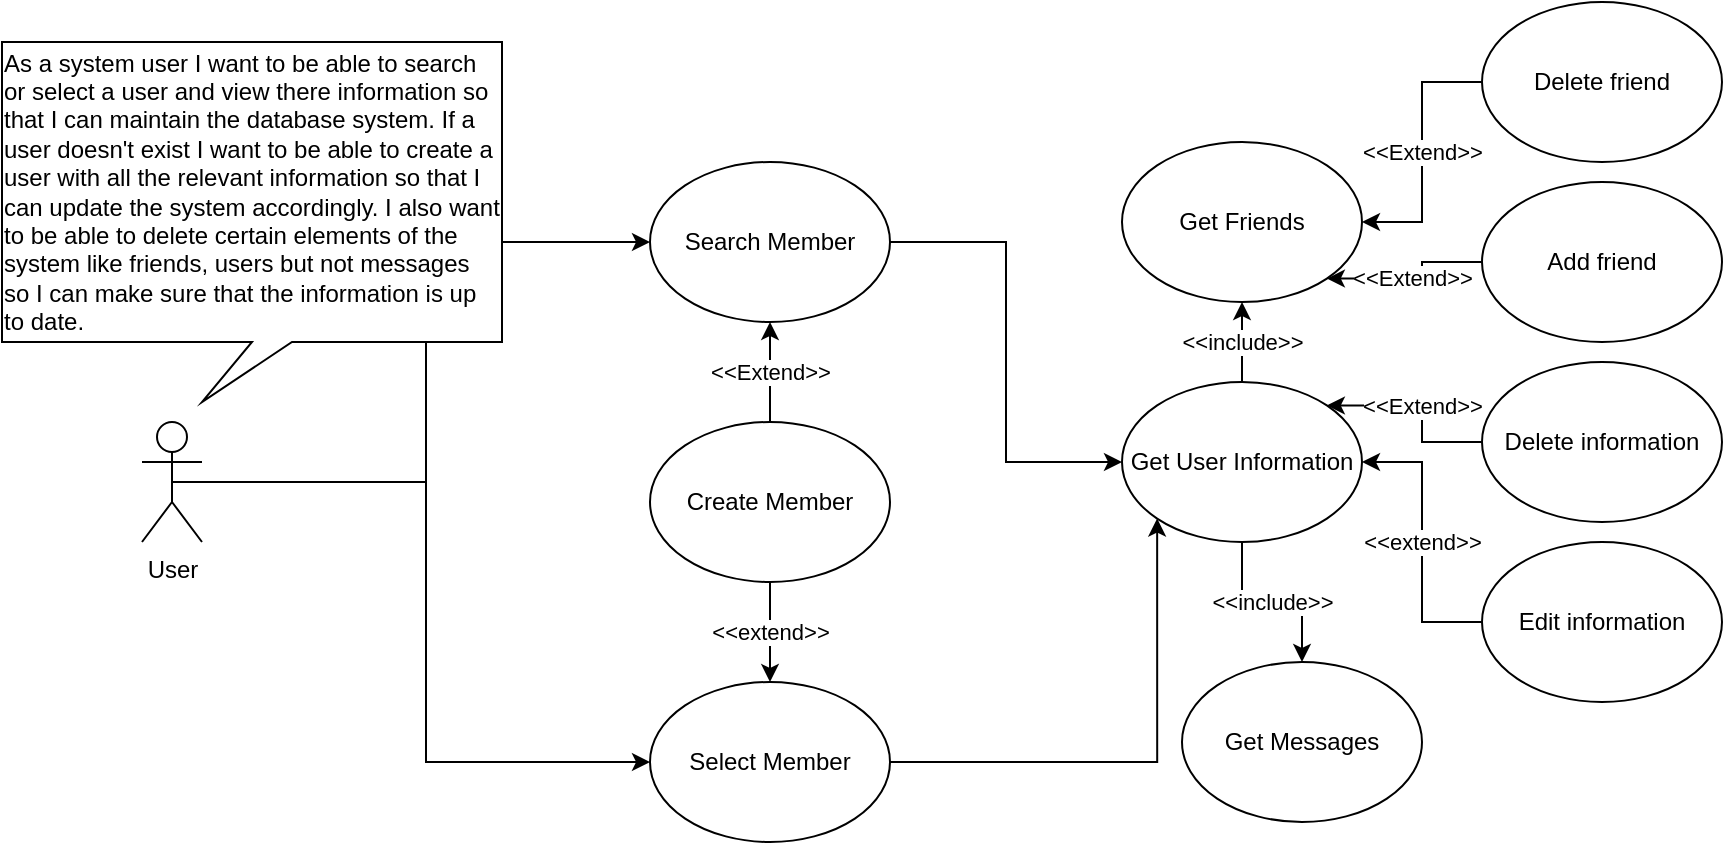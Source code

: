 <mxfile version="12.9.10" type="onedrive"><diagram id="tuytFjZmXLOkF8wcBUU2" name="Page-1"><mxGraphModel dx="1662" dy="762" grid="1" gridSize="10" guides="1" tooltips="1" connect="1" arrows="1" fold="1" page="1" pageScale="1" pageWidth="827" pageHeight="1169" math="0" shadow="0"><root><mxCell id="0"/><mxCell id="1" parent="0"/><mxCell id="xZuyIRMVj6qlAnVocp-I-2" style="edgeStyle=orthogonalEdgeStyle;rounded=0;orthogonalLoop=1;jettySize=auto;html=1;exitX=0.5;exitY=0.5;exitDx=0;exitDy=0;exitPerimeter=0;entryX=0;entryY=0.5;entryDx=0;entryDy=0;" parent="1" source="o2Bbe1IIOi0HGbgsxHht-5" target="xZuyIRMVj6qlAnVocp-I-1" edge="1"><mxGeometry relative="1" as="geometry"/></mxCell><mxCell id="xZuyIRMVj6qlAnVocp-I-14" style="edgeStyle=orthogonalEdgeStyle;rounded=0;orthogonalLoop=1;jettySize=auto;html=1;exitX=0.5;exitY=0.5;exitDx=0;exitDy=0;exitPerimeter=0;entryX=0;entryY=0.5;entryDx=0;entryDy=0;" parent="1" source="o2Bbe1IIOi0HGbgsxHht-5" target="o2Bbe1IIOi0HGbgsxHht-6" edge="1"><mxGeometry relative="1" as="geometry"/></mxCell><mxCell id="o2Bbe1IIOi0HGbgsxHht-5" value="User" style="shape=umlActor;verticalLabelPosition=bottom;labelBackgroundColor=#ffffff;verticalAlign=top;html=1;" parent="1" vertex="1"><mxGeometry x="100" y="220" width="30" height="60" as="geometry"/></mxCell><mxCell id="xZuyIRMVj6qlAnVocp-I-11" style="edgeStyle=orthogonalEdgeStyle;rounded=0;orthogonalLoop=1;jettySize=auto;html=1;exitX=1;exitY=0.5;exitDx=0;exitDy=0;entryX=0;entryY=0.5;entryDx=0;entryDy=0;" parent="1" source="o2Bbe1IIOi0HGbgsxHht-6" target="xZuyIRMVj6qlAnVocp-I-5" edge="1"><mxGeometry relative="1" as="geometry"/></mxCell><mxCell id="o2Bbe1IIOi0HGbgsxHht-6" value="Search Member" style="ellipse;whiteSpace=wrap;html=1;" parent="1" vertex="1"><mxGeometry x="354" y="90" width="120" height="80" as="geometry"/></mxCell><mxCell id="xZuyIRMVj6qlAnVocp-I-13" style="edgeStyle=orthogonalEdgeStyle;rounded=0;orthogonalLoop=1;jettySize=auto;html=1;exitX=1;exitY=0.5;exitDx=0;exitDy=0;entryX=0;entryY=1;entryDx=0;entryDy=0;" parent="1" source="xZuyIRMVj6qlAnVocp-I-1" target="xZuyIRMVj6qlAnVocp-I-5" edge="1"><mxGeometry relative="1" as="geometry"/></mxCell><mxCell id="xZuyIRMVj6qlAnVocp-I-1" value="Select Member" style="ellipse;whiteSpace=wrap;html=1;" parent="1" vertex="1"><mxGeometry x="354" y="350" width="120" height="80" as="geometry"/></mxCell><mxCell id="xZuyIRMVj6qlAnVocp-I-4" value="Get Friends" style="ellipse;whiteSpace=wrap;html=1;" parent="1" vertex="1"><mxGeometry x="590" y="80" width="120" height="80" as="geometry"/></mxCell><mxCell id="xZuyIRMVj6qlAnVocp-I-9" value="&amp;lt;&amp;lt;include&amp;gt;&amp;gt;" style="edgeStyle=orthogonalEdgeStyle;rounded=0;orthogonalLoop=1;jettySize=auto;html=1;exitX=0.5;exitY=0;exitDx=0;exitDy=0;entryX=0.5;entryY=1;entryDx=0;entryDy=0;" parent="1" source="xZuyIRMVj6qlAnVocp-I-5" target="xZuyIRMVj6qlAnVocp-I-4" edge="1"><mxGeometry relative="1" as="geometry"/></mxCell><mxCell id="xZuyIRMVj6qlAnVocp-I-10" value="&amp;lt;&amp;lt;include&amp;gt;&amp;gt;" style="edgeStyle=orthogonalEdgeStyle;rounded=0;orthogonalLoop=1;jettySize=auto;html=1;exitX=0.5;exitY=1;exitDx=0;exitDy=0;entryX=0.5;entryY=0;entryDx=0;entryDy=0;" parent="1" source="xZuyIRMVj6qlAnVocp-I-5" target="xZuyIRMVj6qlAnVocp-I-6" edge="1"><mxGeometry relative="1" as="geometry"/></mxCell><mxCell id="xZuyIRMVj6qlAnVocp-I-5" value="Get User Information" style="ellipse;whiteSpace=wrap;html=1;" parent="1" vertex="1"><mxGeometry x="590" y="200" width="120" height="80" as="geometry"/></mxCell><mxCell id="xZuyIRMVj6qlAnVocp-I-6" value="Get Messages" style="ellipse;whiteSpace=wrap;html=1;" parent="1" vertex="1"><mxGeometry x="620" y="340" width="120" height="80" as="geometry"/></mxCell><mxCell id="xZuyIRMVj6qlAnVocp-I-18" value="&lt;div style=&quot;text-align: left&quot;&gt;&lt;span&gt;As a system user I want to be able to search or select a user and view there information so that I can maintain the database system. If a user doesn't exist I want to be able to create a user with all the relevant information so that I can update the system accordingly. I also want to be able to delete certain elements of the system like friends, users but not messages so I can make sure that the information is up to date.&lt;/span&gt;&lt;/div&gt;" style="shape=callout;whiteSpace=wrap;html=1;perimeter=calloutPerimeter;position2=0.4;" parent="1" vertex="1"><mxGeometry x="30" y="30" width="250" height="180" as="geometry"/></mxCell><mxCell id="WKli5-HU54Kj211DKnuZ-2" value="&amp;lt;&amp;lt;Extend&amp;gt;&amp;gt;" style="edgeStyle=orthogonalEdgeStyle;rounded=0;orthogonalLoop=1;jettySize=auto;html=1;entryX=1;entryY=0.5;entryDx=0;entryDy=0;" edge="1" parent="1" source="WKli5-HU54Kj211DKnuZ-1" target="xZuyIRMVj6qlAnVocp-I-4"><mxGeometry relative="1" as="geometry"/></mxCell><mxCell id="WKli5-HU54Kj211DKnuZ-1" value="Delete friend" style="ellipse;whiteSpace=wrap;html=1;" vertex="1" parent="1"><mxGeometry x="770" y="10" width="120" height="80" as="geometry"/></mxCell><mxCell id="WKli5-HU54Kj211DKnuZ-4" value="&amp;lt;&amp;lt;extend&amp;gt;&amp;gt;" style="edgeStyle=orthogonalEdgeStyle;rounded=0;orthogonalLoop=1;jettySize=auto;html=1;entryX=1;entryY=0.5;entryDx=0;entryDy=0;" edge="1" parent="1" source="WKli5-HU54Kj211DKnuZ-3" target="xZuyIRMVj6qlAnVocp-I-5"><mxGeometry relative="1" as="geometry"/></mxCell><mxCell id="WKli5-HU54Kj211DKnuZ-3" value="Edit information" style="ellipse;whiteSpace=wrap;html=1;" vertex="1" parent="1"><mxGeometry x="770" y="280" width="120" height="80" as="geometry"/></mxCell><mxCell id="WKli5-HU54Kj211DKnuZ-10" value="&amp;lt;&amp;lt;Extend&amp;gt;&amp;gt;" style="edgeStyle=orthogonalEdgeStyle;rounded=0;orthogonalLoop=1;jettySize=auto;html=1;entryX=1;entryY=0;entryDx=0;entryDy=0;" edge="1" parent="1" source="WKli5-HU54Kj211DKnuZ-7" target="xZuyIRMVj6qlAnVocp-I-5"><mxGeometry relative="1" as="geometry"/></mxCell><mxCell id="WKli5-HU54Kj211DKnuZ-7" value="Delete information" style="ellipse;whiteSpace=wrap;html=1;" vertex="1" parent="1"><mxGeometry x="770" y="190" width="120" height="80" as="geometry"/></mxCell><mxCell id="WKli5-HU54Kj211DKnuZ-9" value="&amp;lt;&amp;lt;Extend&amp;gt;&amp;gt;" style="edgeStyle=orthogonalEdgeStyle;rounded=0;orthogonalLoop=1;jettySize=auto;html=1;entryX=1;entryY=1;entryDx=0;entryDy=0;" edge="1" parent="1" source="WKli5-HU54Kj211DKnuZ-8" target="xZuyIRMVj6qlAnVocp-I-4"><mxGeometry relative="1" as="geometry"/></mxCell><mxCell id="WKli5-HU54Kj211DKnuZ-8" value="Add friend" style="ellipse;whiteSpace=wrap;html=1;" vertex="1" parent="1"><mxGeometry x="770" y="100" width="120" height="80" as="geometry"/></mxCell><mxCell id="WKli5-HU54Kj211DKnuZ-12" value="&amp;lt;&amp;lt;Extend&amp;gt;&amp;gt;" style="edgeStyle=orthogonalEdgeStyle;rounded=0;orthogonalLoop=1;jettySize=auto;html=1;entryX=0.5;entryY=1;entryDx=0;entryDy=0;" edge="1" parent="1" source="WKli5-HU54Kj211DKnuZ-11" target="o2Bbe1IIOi0HGbgsxHht-6"><mxGeometry relative="1" as="geometry"/></mxCell><mxCell id="WKli5-HU54Kj211DKnuZ-13" value="&amp;lt;&amp;lt;extend&amp;gt;&amp;gt;" style="edgeStyle=orthogonalEdgeStyle;rounded=0;orthogonalLoop=1;jettySize=auto;html=1;entryX=0.5;entryY=0;entryDx=0;entryDy=0;" edge="1" parent="1" source="WKli5-HU54Kj211DKnuZ-11" target="xZuyIRMVj6qlAnVocp-I-1"><mxGeometry relative="1" as="geometry"/></mxCell><mxCell id="WKli5-HU54Kj211DKnuZ-11" value="Create Member" style="ellipse;whiteSpace=wrap;html=1;" vertex="1" parent="1"><mxGeometry x="354" y="220" width="120" height="80" as="geometry"/></mxCell></root></mxGraphModel></diagram></mxfile>